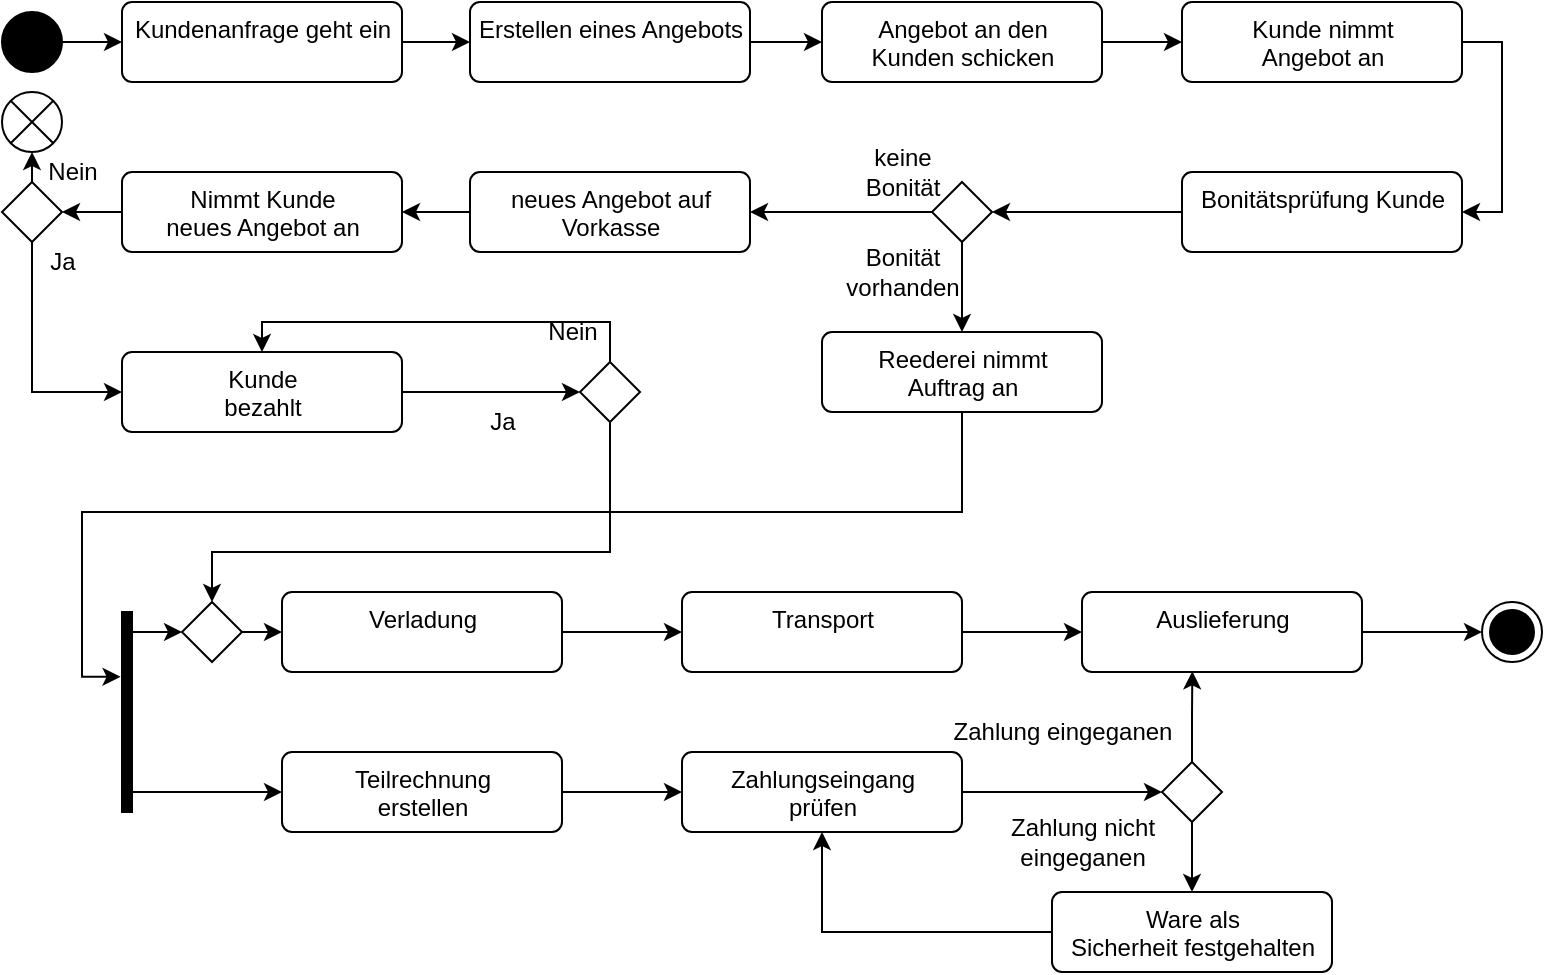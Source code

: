 <mxfile version="20.8.15" type="github">
  <diagram name="Seite-1" id="erfkVAOtmLiHtdP4GGAy">
    <mxGraphModel dx="989" dy="539" grid="1" gridSize="10" guides="1" tooltips="1" connect="1" arrows="1" fold="1" page="1" pageScale="1" pageWidth="827" pageHeight="1169" math="0" shadow="0">
      <root>
        <mxCell id="0" />
        <mxCell id="1" parent="0" />
        <mxCell id="B5Kr1qF4tS2fgAwjhoCs-3" style="edgeStyle=orthogonalEdgeStyle;rounded=0;orthogonalLoop=1;jettySize=auto;html=1;exitX=1;exitY=0.5;exitDx=0;exitDy=0;entryX=0;entryY=0.5;entryDx=0;entryDy=0;" edge="1" parent="1" source="B5Kr1qF4tS2fgAwjhoCs-1" target="B5Kr1qF4tS2fgAwjhoCs-2">
          <mxGeometry relative="1" as="geometry" />
        </mxCell>
        <mxCell id="B5Kr1qF4tS2fgAwjhoCs-1" value="" style="ellipse;fillColor=strokeColor;" vertex="1" parent="1">
          <mxGeometry x="40" y="40" width="30" height="30" as="geometry" />
        </mxCell>
        <mxCell id="B5Kr1qF4tS2fgAwjhoCs-5" style="edgeStyle=orthogonalEdgeStyle;rounded=0;orthogonalLoop=1;jettySize=auto;html=1;exitX=1;exitY=0.5;exitDx=0;exitDy=0;entryX=0;entryY=0.5;entryDx=0;entryDy=0;" edge="1" parent="1" source="B5Kr1qF4tS2fgAwjhoCs-2" target="B5Kr1qF4tS2fgAwjhoCs-4">
          <mxGeometry relative="1" as="geometry" />
        </mxCell>
        <mxCell id="B5Kr1qF4tS2fgAwjhoCs-2" value="Kundenanfrage geht ein" style="html=1;align=center;verticalAlign=top;rounded=1;absoluteArcSize=1;arcSize=10;dashed=0;" vertex="1" parent="1">
          <mxGeometry x="100" y="35" width="140" height="40" as="geometry" />
        </mxCell>
        <mxCell id="B5Kr1qF4tS2fgAwjhoCs-7" style="edgeStyle=orthogonalEdgeStyle;rounded=0;orthogonalLoop=1;jettySize=auto;html=1;exitX=1;exitY=0.5;exitDx=0;exitDy=0;" edge="1" parent="1" source="B5Kr1qF4tS2fgAwjhoCs-4" target="B5Kr1qF4tS2fgAwjhoCs-6">
          <mxGeometry relative="1" as="geometry" />
        </mxCell>
        <mxCell id="B5Kr1qF4tS2fgAwjhoCs-4" value="Erstellen eines Angebots" style="html=1;align=center;verticalAlign=top;rounded=1;absoluteArcSize=1;arcSize=10;dashed=0;" vertex="1" parent="1">
          <mxGeometry x="274" y="35" width="140" height="40" as="geometry" />
        </mxCell>
        <mxCell id="B5Kr1qF4tS2fgAwjhoCs-9" style="edgeStyle=orthogonalEdgeStyle;rounded=0;orthogonalLoop=1;jettySize=auto;html=1;exitX=1;exitY=0.5;exitDx=0;exitDy=0;entryX=0;entryY=0.5;entryDx=0;entryDy=0;" edge="1" parent="1" source="B5Kr1qF4tS2fgAwjhoCs-6" target="B5Kr1qF4tS2fgAwjhoCs-8">
          <mxGeometry relative="1" as="geometry" />
        </mxCell>
        <mxCell id="B5Kr1qF4tS2fgAwjhoCs-6" value="&lt;div&gt;Angebot an den&lt;/div&gt;&lt;div&gt;Kunden schicken&lt;/div&gt;" style="html=1;align=center;verticalAlign=top;rounded=1;absoluteArcSize=1;arcSize=10;dashed=0;" vertex="1" parent="1">
          <mxGeometry x="450" y="35" width="140" height="40" as="geometry" />
        </mxCell>
        <mxCell id="B5Kr1qF4tS2fgAwjhoCs-13" style="edgeStyle=orthogonalEdgeStyle;rounded=0;orthogonalLoop=1;jettySize=auto;html=1;exitX=1;exitY=0.5;exitDx=0;exitDy=0;entryX=1;entryY=0.5;entryDx=0;entryDy=0;" edge="1" parent="1" source="B5Kr1qF4tS2fgAwjhoCs-8" target="B5Kr1qF4tS2fgAwjhoCs-10">
          <mxGeometry relative="1" as="geometry" />
        </mxCell>
        <mxCell id="B5Kr1qF4tS2fgAwjhoCs-8" value="&lt;div&gt;Kunde nimmt&lt;/div&gt;&lt;div&gt;Angebot an&lt;/div&gt;" style="html=1;align=center;verticalAlign=top;rounded=1;absoluteArcSize=1;arcSize=10;dashed=0;" vertex="1" parent="1">
          <mxGeometry x="630" y="35" width="140" height="40" as="geometry" />
        </mxCell>
        <mxCell id="B5Kr1qF4tS2fgAwjhoCs-12" style="edgeStyle=orthogonalEdgeStyle;rounded=0;orthogonalLoop=1;jettySize=auto;html=1;exitX=0;exitY=0.5;exitDx=0;exitDy=0;entryX=1;entryY=0.5;entryDx=0;entryDy=0;" edge="1" parent="1" source="B5Kr1qF4tS2fgAwjhoCs-10" target="B5Kr1qF4tS2fgAwjhoCs-11">
          <mxGeometry relative="1" as="geometry" />
        </mxCell>
        <mxCell id="B5Kr1qF4tS2fgAwjhoCs-10" value="&lt;div&gt;Bonitätsprüfung Kunde&lt;/div&gt;" style="html=1;align=center;verticalAlign=top;rounded=1;absoluteArcSize=1;arcSize=10;dashed=0;" vertex="1" parent="1">
          <mxGeometry x="630" y="120" width="140" height="40" as="geometry" />
        </mxCell>
        <mxCell id="B5Kr1qF4tS2fgAwjhoCs-16" style="edgeStyle=orthogonalEdgeStyle;rounded=0;orthogonalLoop=1;jettySize=auto;html=1;exitX=0;exitY=0.5;exitDx=0;exitDy=0;entryX=1;entryY=0.5;entryDx=0;entryDy=0;" edge="1" parent="1" source="B5Kr1qF4tS2fgAwjhoCs-11" target="B5Kr1qF4tS2fgAwjhoCs-14">
          <mxGeometry relative="1" as="geometry" />
        </mxCell>
        <mxCell id="B5Kr1qF4tS2fgAwjhoCs-53" style="edgeStyle=orthogonalEdgeStyle;rounded=0;orthogonalLoop=1;jettySize=auto;html=1;exitX=0.5;exitY=1;exitDx=0;exitDy=0;entryX=0.5;entryY=0;entryDx=0;entryDy=0;" edge="1" parent="1" source="B5Kr1qF4tS2fgAwjhoCs-11" target="B5Kr1qF4tS2fgAwjhoCs-52">
          <mxGeometry relative="1" as="geometry" />
        </mxCell>
        <mxCell id="B5Kr1qF4tS2fgAwjhoCs-11" value="" style="rhombus;" vertex="1" parent="1">
          <mxGeometry x="505" y="125" width="30" height="30" as="geometry" />
        </mxCell>
        <mxCell id="B5Kr1qF4tS2fgAwjhoCs-24" style="edgeStyle=orthogonalEdgeStyle;rounded=0;orthogonalLoop=1;jettySize=auto;html=1;exitX=0;exitY=0.5;exitDx=0;exitDy=0;entryX=1;entryY=0.5;entryDx=0;entryDy=0;" edge="1" parent="1" source="B5Kr1qF4tS2fgAwjhoCs-14" target="B5Kr1qF4tS2fgAwjhoCs-23">
          <mxGeometry relative="1" as="geometry" />
        </mxCell>
        <mxCell id="B5Kr1qF4tS2fgAwjhoCs-14" value="&lt;div&gt;neues Angebot auf&lt;/div&gt;&lt;div&gt;Vorkasse&lt;br&gt;&lt;/div&gt;" style="html=1;align=center;verticalAlign=top;rounded=1;absoluteArcSize=1;arcSize=10;dashed=0;" vertex="1" parent="1">
          <mxGeometry x="274" y="120" width="140" height="40" as="geometry" />
        </mxCell>
        <mxCell id="B5Kr1qF4tS2fgAwjhoCs-17" value="&lt;div&gt;keine&lt;/div&gt;&lt;div&gt;Bonität&lt;br&gt;&lt;/div&gt;" style="text;html=1;align=center;verticalAlign=middle;resizable=0;points=[];autosize=1;strokeColor=none;fillColor=none;" vertex="1" parent="1">
          <mxGeometry x="460" y="100" width="60" height="40" as="geometry" />
        </mxCell>
        <mxCell id="B5Kr1qF4tS2fgAwjhoCs-27" style="edgeStyle=orthogonalEdgeStyle;rounded=0;orthogonalLoop=1;jettySize=auto;html=1;exitX=0;exitY=0.5;exitDx=0;exitDy=0;entryX=1;entryY=0.5;entryDx=0;entryDy=0;" edge="1" parent="1" source="B5Kr1qF4tS2fgAwjhoCs-23" target="B5Kr1qF4tS2fgAwjhoCs-25">
          <mxGeometry relative="1" as="geometry" />
        </mxCell>
        <mxCell id="B5Kr1qF4tS2fgAwjhoCs-23" value="&lt;div&gt;Nimmt Kunde&lt;/div&gt;&lt;div&gt;neues Angebot an&lt;br&gt;&lt;/div&gt;" style="html=1;align=center;verticalAlign=top;rounded=1;absoluteArcSize=1;arcSize=10;dashed=0;" vertex="1" parent="1">
          <mxGeometry x="100" y="120" width="140" height="40" as="geometry" />
        </mxCell>
        <mxCell id="B5Kr1qF4tS2fgAwjhoCs-29" style="edgeStyle=orthogonalEdgeStyle;rounded=0;orthogonalLoop=1;jettySize=auto;html=1;exitX=0.5;exitY=0;exitDx=0;exitDy=0;entryX=0.5;entryY=1;entryDx=0;entryDy=0;" edge="1" parent="1" source="B5Kr1qF4tS2fgAwjhoCs-25" target="B5Kr1qF4tS2fgAwjhoCs-28">
          <mxGeometry relative="1" as="geometry" />
        </mxCell>
        <mxCell id="B5Kr1qF4tS2fgAwjhoCs-32" style="edgeStyle=orthogonalEdgeStyle;rounded=0;orthogonalLoop=1;jettySize=auto;html=1;exitX=0.5;exitY=1;exitDx=0;exitDy=0;entryX=0;entryY=0.5;entryDx=0;entryDy=0;" edge="1" parent="1" source="B5Kr1qF4tS2fgAwjhoCs-25" target="B5Kr1qF4tS2fgAwjhoCs-31">
          <mxGeometry relative="1" as="geometry" />
        </mxCell>
        <mxCell id="B5Kr1qF4tS2fgAwjhoCs-25" value="" style="rhombus;" vertex="1" parent="1">
          <mxGeometry x="40" y="125" width="30" height="30" as="geometry" />
        </mxCell>
        <mxCell id="B5Kr1qF4tS2fgAwjhoCs-28" value="" style="shape=sumEllipse;perimeter=ellipsePerimeter;whiteSpace=wrap;html=1;backgroundOutline=1;" vertex="1" parent="1">
          <mxGeometry x="40" y="80" width="30" height="30" as="geometry" />
        </mxCell>
        <mxCell id="B5Kr1qF4tS2fgAwjhoCs-30" value="Nein" style="text;html=1;align=center;verticalAlign=middle;resizable=0;points=[];autosize=1;strokeColor=none;fillColor=none;" vertex="1" parent="1">
          <mxGeometry x="50" y="105" width="50" height="30" as="geometry" />
        </mxCell>
        <mxCell id="B5Kr1qF4tS2fgAwjhoCs-36" style="edgeStyle=orthogonalEdgeStyle;rounded=0;orthogonalLoop=1;jettySize=auto;html=1;exitX=1;exitY=0.5;exitDx=0;exitDy=0;entryX=0;entryY=0.5;entryDx=0;entryDy=0;" edge="1" parent="1" source="B5Kr1qF4tS2fgAwjhoCs-31" target="B5Kr1qF4tS2fgAwjhoCs-35">
          <mxGeometry relative="1" as="geometry" />
        </mxCell>
        <mxCell id="B5Kr1qF4tS2fgAwjhoCs-31" value="&lt;div&gt;Kunde&lt;/div&gt;&lt;div&gt;bezahlt&lt;br&gt;&lt;/div&gt;" style="html=1;align=center;verticalAlign=top;rounded=1;absoluteArcSize=1;arcSize=10;dashed=0;" vertex="1" parent="1">
          <mxGeometry x="100" y="210" width="140" height="40" as="geometry" />
        </mxCell>
        <mxCell id="B5Kr1qF4tS2fgAwjhoCs-33" value="Ja" style="text;html=1;align=center;verticalAlign=middle;resizable=0;points=[];autosize=1;strokeColor=none;fillColor=none;" vertex="1" parent="1">
          <mxGeometry x="50" y="150" width="40" height="30" as="geometry" />
        </mxCell>
        <mxCell id="B5Kr1qF4tS2fgAwjhoCs-37" style="edgeStyle=orthogonalEdgeStyle;rounded=0;orthogonalLoop=1;jettySize=auto;html=1;exitX=0.5;exitY=0;exitDx=0;exitDy=0;entryX=0.5;entryY=0;entryDx=0;entryDy=0;" edge="1" parent="1" source="B5Kr1qF4tS2fgAwjhoCs-35" target="B5Kr1qF4tS2fgAwjhoCs-31">
          <mxGeometry relative="1" as="geometry" />
        </mxCell>
        <mxCell id="B5Kr1qF4tS2fgAwjhoCs-74" style="edgeStyle=orthogonalEdgeStyle;rounded=0;orthogonalLoop=1;jettySize=auto;html=1;exitX=0.5;exitY=1;exitDx=0;exitDy=0;entryX=0.5;entryY=0;entryDx=0;entryDy=0;startArrow=none;startFill=0;endArrow=classic;endFill=1;" edge="1" parent="1" source="B5Kr1qF4tS2fgAwjhoCs-35" target="B5Kr1qF4tS2fgAwjhoCs-73">
          <mxGeometry relative="1" as="geometry">
            <Array as="points">
              <mxPoint x="344" y="310" />
              <mxPoint x="145" y="310" />
            </Array>
          </mxGeometry>
        </mxCell>
        <mxCell id="B5Kr1qF4tS2fgAwjhoCs-35" value="" style="rhombus;" vertex="1" parent="1">
          <mxGeometry x="329" y="215" width="30" height="30" as="geometry" />
        </mxCell>
        <mxCell id="B5Kr1qF4tS2fgAwjhoCs-38" value="Nein" style="text;html=1;align=center;verticalAlign=middle;resizable=0;points=[];autosize=1;strokeColor=none;fillColor=none;" vertex="1" parent="1">
          <mxGeometry x="300" y="185" width="50" height="30" as="geometry" />
        </mxCell>
        <mxCell id="B5Kr1qF4tS2fgAwjhoCs-39" value="" style="html=1;points=[];perimeter=orthogonalPerimeter;fillColor=strokeColor;" vertex="1" parent="1">
          <mxGeometry x="100" y="340" width="5" height="100" as="geometry" />
        </mxCell>
        <mxCell id="B5Kr1qF4tS2fgAwjhoCs-43" style="edgeStyle=orthogonalEdgeStyle;rounded=0;orthogonalLoop=1;jettySize=auto;html=1;exitX=1;exitY=0.5;exitDx=0;exitDy=0;" edge="1" parent="1" source="B5Kr1qF4tS2fgAwjhoCs-40" target="B5Kr1qF4tS2fgAwjhoCs-41">
          <mxGeometry relative="1" as="geometry" />
        </mxCell>
        <mxCell id="B5Kr1qF4tS2fgAwjhoCs-40" value="Verladung" style="html=1;align=center;verticalAlign=top;rounded=1;absoluteArcSize=1;arcSize=10;dashed=0;" vertex="1" parent="1">
          <mxGeometry x="180" y="330" width="140" height="40" as="geometry" />
        </mxCell>
        <mxCell id="B5Kr1qF4tS2fgAwjhoCs-49" style="edgeStyle=orthogonalEdgeStyle;rounded=0;orthogonalLoop=1;jettySize=auto;html=1;exitX=1;exitY=0.5;exitDx=0;exitDy=0;" edge="1" parent="1" source="B5Kr1qF4tS2fgAwjhoCs-41" target="B5Kr1qF4tS2fgAwjhoCs-48">
          <mxGeometry relative="1" as="geometry" />
        </mxCell>
        <mxCell id="B5Kr1qF4tS2fgAwjhoCs-41" value="Transport" style="html=1;align=center;verticalAlign=top;rounded=1;absoluteArcSize=1;arcSize=10;dashed=0;" vertex="1" parent="1">
          <mxGeometry x="380" y="330" width="140" height="40" as="geometry" />
        </mxCell>
        <mxCell id="B5Kr1qF4tS2fgAwjhoCs-68" style="edgeStyle=orthogonalEdgeStyle;rounded=0;orthogonalLoop=1;jettySize=auto;html=1;exitX=1;exitY=0.5;exitDx=0;exitDy=0;entryX=0;entryY=0.5;entryDx=0;entryDy=0;startArrow=none;startFill=0;endArrow=classic;endFill=1;" edge="1" parent="1" source="B5Kr1qF4tS2fgAwjhoCs-48" target="B5Kr1qF4tS2fgAwjhoCs-67">
          <mxGeometry relative="1" as="geometry" />
        </mxCell>
        <mxCell id="B5Kr1qF4tS2fgAwjhoCs-48" value="Auslieferung" style="html=1;align=center;verticalAlign=top;rounded=1;absoluteArcSize=1;arcSize=10;dashed=0;" vertex="1" parent="1">
          <mxGeometry x="580" y="330" width="140" height="40" as="geometry" />
        </mxCell>
        <mxCell id="B5Kr1qF4tS2fgAwjhoCs-51" value="Ja" style="text;html=1;align=center;verticalAlign=middle;resizable=0;points=[];autosize=1;strokeColor=none;fillColor=none;" vertex="1" parent="1">
          <mxGeometry x="270" y="230" width="40" height="30" as="geometry" />
        </mxCell>
        <mxCell id="B5Kr1qF4tS2fgAwjhoCs-70" style="edgeStyle=orthogonalEdgeStyle;rounded=0;orthogonalLoop=1;jettySize=auto;html=1;exitX=0.5;exitY=1;exitDx=0;exitDy=0;entryX=-0.145;entryY=0.324;entryDx=0;entryDy=0;entryPerimeter=0;startArrow=none;startFill=0;endArrow=classic;endFill=1;" edge="1" parent="1" source="B5Kr1qF4tS2fgAwjhoCs-52" target="B5Kr1qF4tS2fgAwjhoCs-39">
          <mxGeometry relative="1" as="geometry" />
        </mxCell>
        <mxCell id="B5Kr1qF4tS2fgAwjhoCs-52" value="&lt;div&gt;Reederei nimmt&lt;/div&gt;&lt;div&gt;Auftrag an&lt;br&gt;&lt;/div&gt;" style="html=1;align=center;verticalAlign=top;rounded=1;absoluteArcSize=1;arcSize=10;dashed=0;" vertex="1" parent="1">
          <mxGeometry x="450" y="200" width="140" height="40" as="geometry" />
        </mxCell>
        <mxCell id="B5Kr1qF4tS2fgAwjhoCs-57" style="edgeStyle=orthogonalEdgeStyle;rounded=0;orthogonalLoop=1;jettySize=auto;html=1;exitX=0;exitY=0.5;exitDx=0;exitDy=0;endArrow=none;endFill=0;startArrow=classic;startFill=1;" edge="1" parent="1" source="B5Kr1qF4tS2fgAwjhoCs-55">
          <mxGeometry relative="1" as="geometry">
            <mxPoint x="103" y="430" as="targetPoint" />
          </mxGeometry>
        </mxCell>
        <mxCell id="B5Kr1qF4tS2fgAwjhoCs-58" style="edgeStyle=orthogonalEdgeStyle;rounded=0;orthogonalLoop=1;jettySize=auto;html=1;exitX=1;exitY=0.5;exitDx=0;exitDy=0;entryX=0;entryY=0.5;entryDx=0;entryDy=0;startArrow=none;startFill=0;endArrow=classic;endFill=1;" edge="1" parent="1" source="B5Kr1qF4tS2fgAwjhoCs-55" target="B5Kr1qF4tS2fgAwjhoCs-56">
          <mxGeometry relative="1" as="geometry" />
        </mxCell>
        <mxCell id="B5Kr1qF4tS2fgAwjhoCs-55" value="&lt;div&gt;Teilrechnung&lt;/div&gt;&lt;div&gt;erstellen&lt;br&gt;&lt;/div&gt;" style="html=1;align=center;verticalAlign=top;rounded=1;absoluteArcSize=1;arcSize=10;dashed=0;" vertex="1" parent="1">
          <mxGeometry x="180" y="410" width="140" height="40" as="geometry" />
        </mxCell>
        <mxCell id="B5Kr1qF4tS2fgAwjhoCs-60" style="edgeStyle=orthogonalEdgeStyle;rounded=0;orthogonalLoop=1;jettySize=auto;html=1;exitX=1;exitY=0.5;exitDx=0;exitDy=0;entryX=0;entryY=0.5;entryDx=0;entryDy=0;startArrow=none;startFill=0;endArrow=classic;endFill=1;" edge="1" parent="1" source="B5Kr1qF4tS2fgAwjhoCs-56" target="B5Kr1qF4tS2fgAwjhoCs-59">
          <mxGeometry relative="1" as="geometry" />
        </mxCell>
        <mxCell id="B5Kr1qF4tS2fgAwjhoCs-56" value="&lt;div&gt;Zahlungseingang&lt;/div&gt;&lt;div&gt;prüfen&lt;br&gt;&lt;/div&gt;" style="html=1;align=center;verticalAlign=top;rounded=1;absoluteArcSize=1;arcSize=10;dashed=0;" vertex="1" parent="1">
          <mxGeometry x="380" y="410" width="140" height="40" as="geometry" />
        </mxCell>
        <mxCell id="B5Kr1qF4tS2fgAwjhoCs-61" style="edgeStyle=orthogonalEdgeStyle;rounded=0;orthogonalLoop=1;jettySize=auto;html=1;exitX=0.5;exitY=0;exitDx=0;exitDy=0;entryX=0.394;entryY=0.991;entryDx=0;entryDy=0;entryPerimeter=0;startArrow=none;startFill=0;endArrow=classic;endFill=1;" edge="1" parent="1" source="B5Kr1qF4tS2fgAwjhoCs-59" target="B5Kr1qF4tS2fgAwjhoCs-48">
          <mxGeometry relative="1" as="geometry" />
        </mxCell>
        <mxCell id="B5Kr1qF4tS2fgAwjhoCs-65" style="edgeStyle=orthogonalEdgeStyle;rounded=0;orthogonalLoop=1;jettySize=auto;html=1;exitX=0.5;exitY=1;exitDx=0;exitDy=0;startArrow=none;startFill=0;endArrow=classic;endFill=1;" edge="1" parent="1" source="B5Kr1qF4tS2fgAwjhoCs-59" target="B5Kr1qF4tS2fgAwjhoCs-64">
          <mxGeometry relative="1" as="geometry" />
        </mxCell>
        <mxCell id="B5Kr1qF4tS2fgAwjhoCs-59" value="" style="rhombus;" vertex="1" parent="1">
          <mxGeometry x="620" y="415" width="30" height="30" as="geometry" />
        </mxCell>
        <mxCell id="B5Kr1qF4tS2fgAwjhoCs-63" value="Zahlung eingeganen" style="text;html=1;align=center;verticalAlign=middle;resizable=0;points=[];autosize=1;strokeColor=none;fillColor=none;" vertex="1" parent="1">
          <mxGeometry x="500" y="385" width="140" height="30" as="geometry" />
        </mxCell>
        <mxCell id="B5Kr1qF4tS2fgAwjhoCs-66" style="edgeStyle=orthogonalEdgeStyle;rounded=0;orthogonalLoop=1;jettySize=auto;html=1;exitX=0;exitY=0.5;exitDx=0;exitDy=0;entryX=0.5;entryY=1;entryDx=0;entryDy=0;startArrow=none;startFill=0;endArrow=classic;endFill=1;" edge="1" parent="1" source="B5Kr1qF4tS2fgAwjhoCs-64" target="B5Kr1qF4tS2fgAwjhoCs-56">
          <mxGeometry relative="1" as="geometry" />
        </mxCell>
        <mxCell id="B5Kr1qF4tS2fgAwjhoCs-64" value="&lt;div&gt;Ware als&lt;br&gt;&lt;/div&gt;&lt;div&gt;Sicherheit festgehalten&lt;br&gt;&lt;/div&gt;" style="html=1;align=center;verticalAlign=top;rounded=1;absoluteArcSize=1;arcSize=10;dashed=0;" vertex="1" parent="1">
          <mxGeometry x="565" y="480" width="140" height="40" as="geometry" />
        </mxCell>
        <mxCell id="B5Kr1qF4tS2fgAwjhoCs-67" value="" style="ellipse;html=1;shape=endState;fillColor=strokeColor;" vertex="1" parent="1">
          <mxGeometry x="780" y="335" width="30" height="30" as="geometry" />
        </mxCell>
        <mxCell id="B5Kr1qF4tS2fgAwjhoCs-72" value="&lt;div&gt;Zahlung nicht&lt;/div&gt;&lt;div&gt;eingeganen&lt;/div&gt;" style="text;html=1;align=center;verticalAlign=middle;resizable=0;points=[];autosize=1;strokeColor=none;fillColor=none;" vertex="1" parent="1">
          <mxGeometry x="530" y="435" width="100" height="40" as="geometry" />
        </mxCell>
        <mxCell id="B5Kr1qF4tS2fgAwjhoCs-75" style="edgeStyle=orthogonalEdgeStyle;rounded=0;orthogonalLoop=1;jettySize=auto;html=1;exitX=1;exitY=0.5;exitDx=0;exitDy=0;entryX=0;entryY=0.5;entryDx=0;entryDy=0;startArrow=none;startFill=0;endArrow=classic;endFill=1;" edge="1" parent="1" source="B5Kr1qF4tS2fgAwjhoCs-73" target="B5Kr1qF4tS2fgAwjhoCs-40">
          <mxGeometry relative="1" as="geometry" />
        </mxCell>
        <mxCell id="B5Kr1qF4tS2fgAwjhoCs-77" style="edgeStyle=orthogonalEdgeStyle;rounded=0;orthogonalLoop=1;jettySize=auto;html=1;exitX=0;exitY=0.5;exitDx=0;exitDy=0;entryX=0;entryY=0.1;entryDx=0;entryDy=0;entryPerimeter=0;startArrow=classic;startFill=1;endArrow=none;endFill=0;" edge="1" parent="1" source="B5Kr1qF4tS2fgAwjhoCs-73" target="B5Kr1qF4tS2fgAwjhoCs-39">
          <mxGeometry relative="1" as="geometry" />
        </mxCell>
        <mxCell id="B5Kr1qF4tS2fgAwjhoCs-73" value="" style="rhombus;" vertex="1" parent="1">
          <mxGeometry x="130" y="335" width="30" height="30" as="geometry" />
        </mxCell>
        <mxCell id="B5Kr1qF4tS2fgAwjhoCs-78" value="&lt;div&gt;Bonität&lt;/div&gt;&lt;div&gt;vorhanden&lt;br&gt;&lt;/div&gt;" style="text;html=1;align=center;verticalAlign=middle;resizable=0;points=[];autosize=1;strokeColor=none;fillColor=none;" vertex="1" parent="1">
          <mxGeometry x="450" y="150" width="80" height="40" as="geometry" />
        </mxCell>
      </root>
    </mxGraphModel>
  </diagram>
</mxfile>
